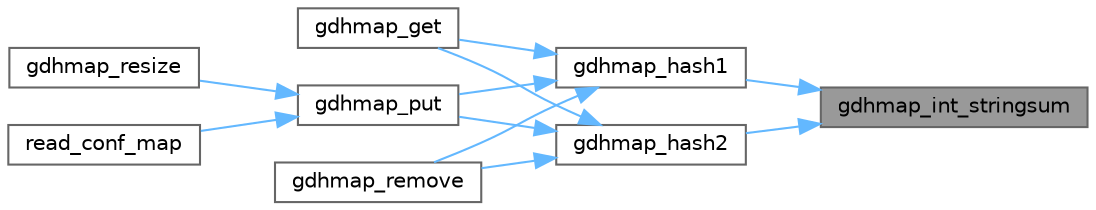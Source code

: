 digraph "gdhmap_int_stringsum"
{
 // INTERACTIVE_SVG=YES
 // LATEX_PDF_SIZE
  bgcolor="transparent";
  edge [fontname=Helvetica,fontsize=10,labelfontname=Helvetica,labelfontsize=10];
  node [fontname=Helvetica,fontsize=10,shape=box,height=0.2,width=0.4];
  rankdir="RL";
  Node1 [id="Node000001",label="gdhmap_int_stringsum",height=0.2,width=0.4,color="gray40", fillcolor="grey60", style="filled", fontcolor="black",tooltip=" "];
  Node1 -> Node2 [id="edge1_Node000001_Node000002",dir="back",color="steelblue1",style="solid",tooltip=" "];
  Node2 [id="Node000002",label="gdhmap_hash1",height=0.2,width=0.4,color="grey40", fillcolor="white", style="filled",URL="$gdhmap_8c.html#a6165e3ff40a647dc9bb6992ec2e361dd",tooltip=" "];
  Node2 -> Node3 [id="edge2_Node000002_Node000003",dir="back",color="steelblue1",style="solid",tooltip=" "];
  Node3 [id="Node000003",label="gdhmap_get",height=0.2,width=0.4,color="grey40", fillcolor="white", style="filled",URL="$gdhmap_8c.html#a8cc4cf60f9db94cc7f9f4804721e3dc5",tooltip=" "];
  Node2 -> Node4 [id="edge3_Node000002_Node000004",dir="back",color="steelblue1",style="solid",tooltip=" "];
  Node4 [id="Node000004",label="gdhmap_put",height=0.2,width=0.4,color="grey40", fillcolor="white", style="filled",URL="$gdhmap_8c.html#a519ca7c8e6a4b78f7863a223afe329f4",tooltip=" "];
  Node4 -> Node5 [id="edge4_Node000004_Node000005",dir="back",color="steelblue1",style="solid",tooltip=" "];
  Node5 [id="Node000005",label="gdhmap_resize",height=0.2,width=0.4,color="grey40", fillcolor="white", style="filled",URL="$gdhmap_8c.html#a42e882886d6c8783d018bdd8a905249a",tooltip=" "];
  Node4 -> Node6 [id="edge5_Node000004_Node000006",dir="back",color="steelblue1",style="solid",tooltip=" "];
  Node6 [id="Node000006",label="read_conf_map",height=0.2,width=0.4,color="grey40", fillcolor="white", style="filled",URL="$parser_8c.html#a0e7f89aaec2cea07726f3f7bf976288d",tooltip=" "];
  Node2 -> Node7 [id="edge6_Node000002_Node000007",dir="back",color="steelblue1",style="solid",tooltip=" "];
  Node7 [id="Node000007",label="gdhmap_remove",height=0.2,width=0.4,color="grey40", fillcolor="white", style="filled",URL="$gdhmap_8c.html#a3f06ae644de08b4792686940d18be8c6",tooltip=" "];
  Node1 -> Node8 [id="edge7_Node000001_Node000008",dir="back",color="steelblue1",style="solid",tooltip=" "];
  Node8 [id="Node000008",label="gdhmap_hash2",height=0.2,width=0.4,color="grey40", fillcolor="white", style="filled",URL="$gdhmap_8c.html#a6cf4a6d27a3b20c3e75124e612bf8893",tooltip=" "];
  Node8 -> Node3 [id="edge8_Node000008_Node000003",dir="back",color="steelblue1",style="solid",tooltip=" "];
  Node8 -> Node4 [id="edge9_Node000008_Node000004",dir="back",color="steelblue1",style="solid",tooltip=" "];
  Node8 -> Node7 [id="edge10_Node000008_Node000007",dir="back",color="steelblue1",style="solid",tooltip=" "];
}
